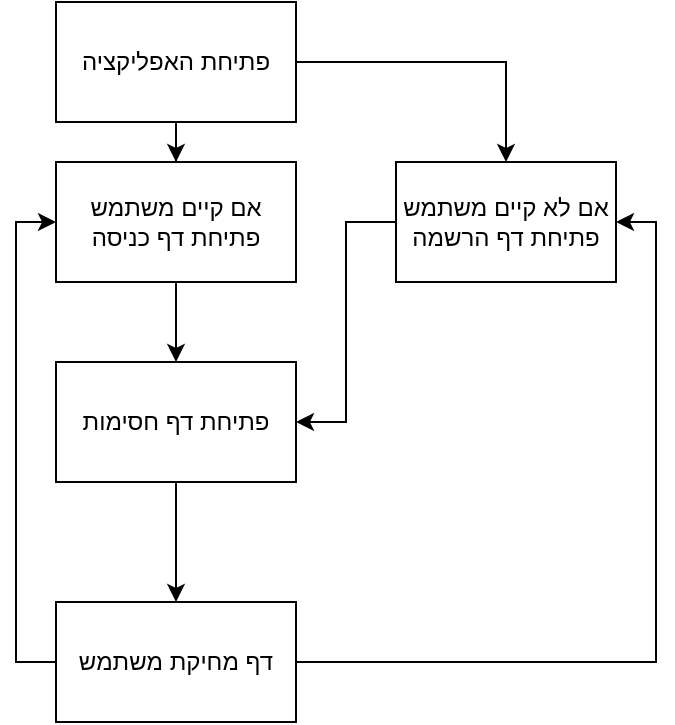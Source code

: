 <mxfile version="18.0.2" type="github">
  <diagram id="8nb6uxkqt9T0Qr9a_KWJ" name="Page-1">
    <mxGraphModel dx="1038" dy="481" grid="1" gridSize="10" guides="1" tooltips="1" connect="1" arrows="1" fold="1" page="1" pageScale="1" pageWidth="850" pageHeight="1100" math="0" shadow="0">
      <root>
        <mxCell id="0" />
        <mxCell id="1" parent="0" />
        <mxCell id="aJy5R1yDoCPlFdGjqmav-4" value="" style="edgeStyle=orthogonalEdgeStyle;rounded=0;orthogonalLoop=1;jettySize=auto;html=1;entryX=0.5;entryY=0;entryDx=0;entryDy=0;" edge="1" parent="1" source="aJy5R1yDoCPlFdGjqmav-1" target="aJy5R1yDoCPlFdGjqmav-3">
          <mxGeometry relative="1" as="geometry">
            <mxPoint x="560" y="80" as="targetPoint" />
          </mxGeometry>
        </mxCell>
        <mxCell id="aJy5R1yDoCPlFdGjqmav-7" value="" style="edgeStyle=orthogonalEdgeStyle;rounded=0;orthogonalLoop=1;jettySize=auto;html=1;" edge="1" parent="1" source="aJy5R1yDoCPlFdGjqmav-1" target="aJy5R1yDoCPlFdGjqmav-6">
          <mxGeometry relative="1" as="geometry" />
        </mxCell>
        <mxCell id="aJy5R1yDoCPlFdGjqmav-1" value="פתיחת האפליקציה" style="rounded=0;whiteSpace=wrap;html=1;" vertex="1" parent="1">
          <mxGeometry x="340" y="30" width="120" height="60" as="geometry" />
        </mxCell>
        <mxCell id="aJy5R1yDoCPlFdGjqmav-8" style="edgeStyle=orthogonalEdgeStyle;rounded=0;orthogonalLoop=1;jettySize=auto;html=1;entryX=1;entryY=0.5;entryDx=0;entryDy=0;" edge="1" parent="1" source="aJy5R1yDoCPlFdGjqmav-3" target="aJy5R1yDoCPlFdGjqmav-9">
          <mxGeometry relative="1" as="geometry">
            <mxPoint x="470" y="150" as="targetPoint" />
          </mxGeometry>
        </mxCell>
        <mxCell id="aJy5R1yDoCPlFdGjqmav-3" value="אם לא קיים משתמש פתיחת דף הרשמה" style="whiteSpace=wrap;html=1;rounded=0;" vertex="1" parent="1">
          <mxGeometry x="510" y="110" width="110" height="60" as="geometry" />
        </mxCell>
        <mxCell id="aJy5R1yDoCPlFdGjqmav-10" value="" style="edgeStyle=orthogonalEdgeStyle;rounded=0;orthogonalLoop=1;jettySize=auto;html=1;" edge="1" parent="1" source="aJy5R1yDoCPlFdGjqmav-6" target="aJy5R1yDoCPlFdGjqmav-9">
          <mxGeometry relative="1" as="geometry" />
        </mxCell>
        <mxCell id="aJy5R1yDoCPlFdGjqmav-6" value="אם קיים משתמש פתיחת דף כניסה" style="whiteSpace=wrap;html=1;rounded=0;" vertex="1" parent="1">
          <mxGeometry x="340" y="110" width="120" height="60" as="geometry" />
        </mxCell>
        <mxCell id="aJy5R1yDoCPlFdGjqmav-12" value="" style="edgeStyle=orthogonalEdgeStyle;rounded=0;orthogonalLoop=1;jettySize=auto;html=1;" edge="1" parent="1" source="aJy5R1yDoCPlFdGjqmav-9" target="aJy5R1yDoCPlFdGjqmav-11">
          <mxGeometry relative="1" as="geometry" />
        </mxCell>
        <mxCell id="aJy5R1yDoCPlFdGjqmav-9" value="פתיחת דף חסימות" style="whiteSpace=wrap;html=1;rounded=0;" vertex="1" parent="1">
          <mxGeometry x="340" y="210" width="120" height="60" as="geometry" />
        </mxCell>
        <mxCell id="aJy5R1yDoCPlFdGjqmav-13" style="edgeStyle=orthogonalEdgeStyle;rounded=0;orthogonalLoop=1;jettySize=auto;html=1;entryX=0;entryY=0.5;entryDx=0;entryDy=0;" edge="1" parent="1" source="aJy5R1yDoCPlFdGjqmav-11" target="aJy5R1yDoCPlFdGjqmav-6">
          <mxGeometry relative="1" as="geometry">
            <Array as="points">
              <mxPoint x="320" y="360" />
              <mxPoint x="320" y="140" />
            </Array>
          </mxGeometry>
        </mxCell>
        <mxCell id="aJy5R1yDoCPlFdGjqmav-15" style="edgeStyle=orthogonalEdgeStyle;rounded=0;orthogonalLoop=1;jettySize=auto;html=1;entryX=1;entryY=0.5;entryDx=0;entryDy=0;" edge="1" parent="1" source="aJy5R1yDoCPlFdGjqmav-11" target="aJy5R1yDoCPlFdGjqmav-3">
          <mxGeometry relative="1" as="geometry" />
        </mxCell>
        <mxCell id="aJy5R1yDoCPlFdGjqmav-11" value="דף מחיקת משתמש" style="whiteSpace=wrap;html=1;rounded=0;" vertex="1" parent="1">
          <mxGeometry x="340" y="330" width="120" height="60" as="geometry" />
        </mxCell>
      </root>
    </mxGraphModel>
  </diagram>
</mxfile>
